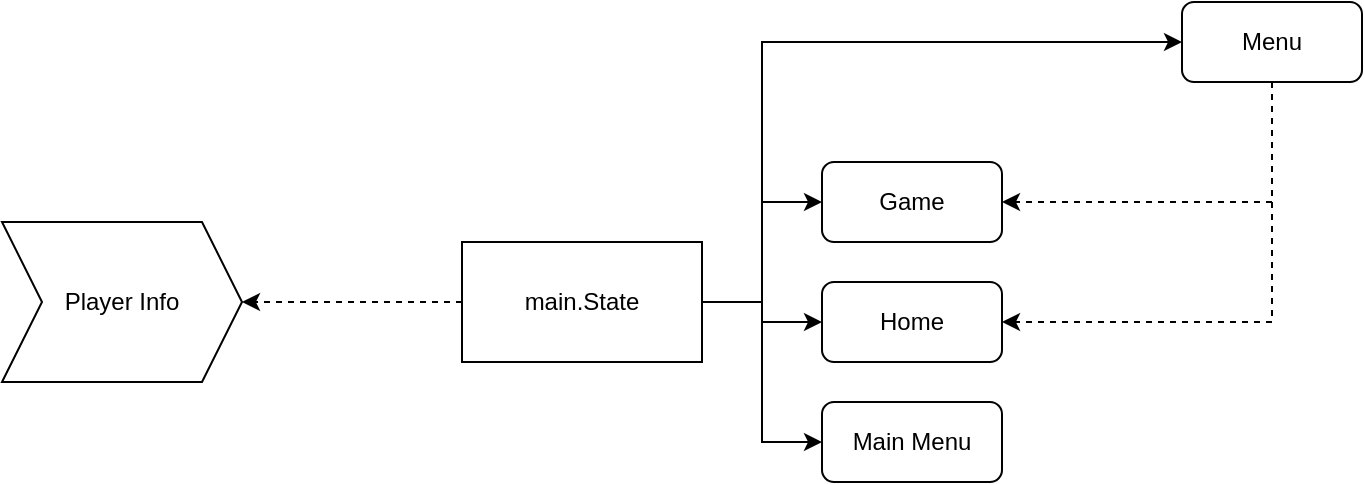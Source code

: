 <mxfile version="14.7.8" type="github" pages="4">
  <diagram id="kEIfM25zizZhZ6Kc5jZf" name="Structure">
    <mxGraphModel dx="1382" dy="764" grid="1" gridSize="10" guides="1" tooltips="1" connect="1" arrows="1" fold="1" page="1" pageScale="1" pageWidth="850" pageHeight="1100" math="0" shadow="0">
      <root>
        <mxCell id="0" />
        <mxCell id="1" parent="0" />
        <mxCell id="NqMpsVKDhAfN20PhDk_8-6" style="edgeStyle=orthogonalEdgeStyle;rounded=0;orthogonalLoop=1;jettySize=auto;html=1;exitX=0;exitY=0.5;exitDx=0;exitDy=0;entryX=1;entryY=0.5;entryDx=0;entryDy=0;dashed=1;" edge="1" parent="1" source="NqMpsVKDhAfN20PhDk_8-2" target="NqMpsVKDhAfN20PhDk_8-4">
          <mxGeometry relative="1" as="geometry">
            <Array as="points">
              <mxPoint x="270" y="230" />
            </Array>
          </mxGeometry>
        </mxCell>
        <mxCell id="NqMpsVKDhAfN20PhDk_8-14" style="edgeStyle=orthogonalEdgeStyle;rounded=0;orthogonalLoop=1;jettySize=auto;html=1;exitX=1;exitY=0.5;exitDx=0;exitDy=0;entryX=0;entryY=0.5;entryDx=0;entryDy=0;" edge="1" parent="1" source="NqMpsVKDhAfN20PhDk_8-2" target="NqMpsVKDhAfN20PhDk_8-10">
          <mxGeometry relative="1" as="geometry" />
        </mxCell>
        <mxCell id="NqMpsVKDhAfN20PhDk_8-15" style="edgeStyle=orthogonalEdgeStyle;rounded=0;orthogonalLoop=1;jettySize=auto;html=1;exitX=1;exitY=0.5;exitDx=0;exitDy=0;entryX=0;entryY=0.5;entryDx=0;entryDy=0;" edge="1" parent="1" source="NqMpsVKDhAfN20PhDk_8-2" target="NqMpsVKDhAfN20PhDk_8-9">
          <mxGeometry relative="1" as="geometry" />
        </mxCell>
        <mxCell id="NqMpsVKDhAfN20PhDk_8-16" style="edgeStyle=orthogonalEdgeStyle;rounded=0;orthogonalLoop=1;jettySize=auto;html=1;exitX=1;exitY=0.5;exitDx=0;exitDy=0;entryX=0;entryY=0.5;entryDx=0;entryDy=0;entryPerimeter=0;" edge="1" parent="1" source="NqMpsVKDhAfN20PhDk_8-2" target="NqMpsVKDhAfN20PhDk_8-8">
          <mxGeometry relative="1" as="geometry" />
        </mxCell>
        <mxCell id="3QHtiIeBiJ7OlSHWTBUB-1" style="edgeStyle=orthogonalEdgeStyle;rounded=0;orthogonalLoop=1;jettySize=auto;html=1;exitX=1;exitY=0.5;exitDx=0;exitDy=0;entryX=0;entryY=0.5;entryDx=0;entryDy=0;" edge="1" parent="1" source="NqMpsVKDhAfN20PhDk_8-2" target="NqMpsVKDhAfN20PhDk_8-11">
          <mxGeometry relative="1" as="geometry">
            <Array as="points">
              <mxPoint x="430" y="230" />
              <mxPoint x="430" y="100" />
            </Array>
          </mxGeometry>
        </mxCell>
        <mxCell id="NqMpsVKDhAfN20PhDk_8-2" value="main.State" style="rounded=0;whiteSpace=wrap;html=1;" vertex="1" parent="1">
          <mxGeometry x="280" y="200" width="120" height="60" as="geometry" />
        </mxCell>
        <mxCell id="NqMpsVKDhAfN20PhDk_8-4" value="Player Info" style="shape=step;perimeter=stepPerimeter;whiteSpace=wrap;html=1;fixedSize=1;" vertex="1" parent="1">
          <mxGeometry x="50" y="190" width="120" height="80" as="geometry" />
        </mxCell>
        <mxCell id="NqMpsVKDhAfN20PhDk_8-8" value="Main Menu" style="rounded=1;whiteSpace=wrap;html=1;" vertex="1" parent="1">
          <mxGeometry x="460" y="280" width="90" height="40" as="geometry" />
        </mxCell>
        <mxCell id="NqMpsVKDhAfN20PhDk_8-9" value="Home" style="rounded=1;whiteSpace=wrap;html=1;" vertex="1" parent="1">
          <mxGeometry x="460" y="220" width="90" height="40" as="geometry" />
        </mxCell>
        <mxCell id="NqMpsVKDhAfN20PhDk_8-10" value="Game" style="rounded=1;whiteSpace=wrap;html=1;" vertex="1" parent="1">
          <mxGeometry x="460" y="160" width="90" height="40" as="geometry" />
        </mxCell>
        <mxCell id="3QHtiIeBiJ7OlSHWTBUB-2" style="edgeStyle=orthogonalEdgeStyle;rounded=0;orthogonalLoop=1;jettySize=auto;html=1;exitX=0.5;exitY=1;exitDx=0;exitDy=0;entryX=1;entryY=0.5;entryDx=0;entryDy=0;dashed=1;" edge="1" parent="1" source="NqMpsVKDhAfN20PhDk_8-11" target="NqMpsVKDhAfN20PhDk_8-10">
          <mxGeometry relative="1" as="geometry" />
        </mxCell>
        <mxCell id="3QHtiIeBiJ7OlSHWTBUB-3" style="edgeStyle=orthogonalEdgeStyle;rounded=0;orthogonalLoop=1;jettySize=auto;html=1;exitX=0.5;exitY=1;exitDx=0;exitDy=0;entryX=1;entryY=0.5;entryDx=0;entryDy=0;dashed=1;" edge="1" parent="1" source="NqMpsVKDhAfN20PhDk_8-11" target="NqMpsVKDhAfN20PhDk_8-9">
          <mxGeometry relative="1" as="geometry" />
        </mxCell>
        <mxCell id="NqMpsVKDhAfN20PhDk_8-11" value="Menu" style="rounded=1;whiteSpace=wrap;html=1;" vertex="1" parent="1">
          <mxGeometry x="640" y="80" width="90" height="40" as="geometry" />
        </mxCell>
      </root>
    </mxGraphModel>
  </diagram>
  <diagram id="nBG3Ood8k03j668jLn8-" name="Items">
    <mxGraphModel dx="2232" dy="764" grid="1" gridSize="10" guides="1" tooltips="1" connect="1" arrows="1" fold="1" page="1" pageScale="1" pageWidth="850" pageHeight="1100" math="0" shadow="0">
      <root>
        <mxCell id="Mm54XUP0O8C1013zPJVE-0" />
        <mxCell id="Mm54XUP0O8C1013zPJVE-1" parent="Mm54XUP0O8C1013zPJVE-0" />
        <mxCell id="H8FJRkdg-tG_NGc22QOD-3" style="edgeStyle=orthogonalEdgeStyle;rounded=0;orthogonalLoop=1;jettySize=auto;html=1;exitX=0.5;exitY=1;exitDx=0;exitDy=0;entryX=0.5;entryY=0;entryDx=0;entryDy=0;" edge="1" parent="Mm54XUP0O8C1013zPJVE-1" source="H8FJRkdg-tG_NGc22QOD-0" target="H8FJRkdg-tG_NGc22QOD-2">
          <mxGeometry relative="1" as="geometry" />
        </mxCell>
        <mxCell id="H8FJRkdg-tG_NGc22QOD-5" style="edgeStyle=orthogonalEdgeStyle;rounded=0;orthogonalLoop=1;jettySize=auto;html=1;exitX=0.5;exitY=1;exitDx=0;exitDy=0;entryX=0.5;entryY=0;entryDx=0;entryDy=0;" edge="1" parent="Mm54XUP0O8C1013zPJVE-1" source="H8FJRkdg-tG_NGc22QOD-0" target="H8FJRkdg-tG_NGc22QOD-4">
          <mxGeometry relative="1" as="geometry" />
        </mxCell>
        <mxCell id="H8FJRkdg-tG_NGc22QOD-12" style="edgeStyle=orthogonalEdgeStyle;rounded=0;orthogonalLoop=1;jettySize=auto;html=1;exitX=0.5;exitY=1;exitDx=0;exitDy=0;entryX=0.5;entryY=0;entryDx=0;entryDy=0;" edge="1" parent="Mm54XUP0O8C1013zPJVE-1" source="H8FJRkdg-tG_NGc22QOD-0" target="H8FJRkdg-tG_NGc22QOD-11">
          <mxGeometry relative="1" as="geometry" />
        </mxCell>
        <mxCell id="XrCZZYwD7dwhZkWj_voX-15" style="edgeStyle=orthogonalEdgeStyle;rounded=0;orthogonalLoop=1;jettySize=auto;html=1;exitX=0.5;exitY=1;exitDx=0;exitDy=0;entryX=0.5;entryY=0;entryDx=0;entryDy=0;" edge="1" parent="Mm54XUP0O8C1013zPJVE-1" source="H8FJRkdg-tG_NGc22QOD-0" target="XrCZZYwD7dwhZkWj_voX-14">
          <mxGeometry relative="1" as="geometry" />
        </mxCell>
        <mxCell id="H8FJRkdg-tG_NGc22QOD-0" value="Buildings" style="rounded=0;whiteSpace=wrap;html=1;" vertex="1" parent="Mm54XUP0O8C1013zPJVE-1">
          <mxGeometry x="-50" y="270" width="120" height="60" as="geometry" />
        </mxCell>
        <mxCell id="H8FJRkdg-tG_NGc22QOD-10" style="edgeStyle=orthogonalEdgeStyle;rounded=0;orthogonalLoop=1;jettySize=auto;html=1;exitX=0.5;exitY=1;exitDx=0;exitDy=0;entryX=0.5;entryY=0;entryDx=0;entryDy=0;" edge="1" parent="Mm54XUP0O8C1013zPJVE-1" source="H8FJRkdg-tG_NGc22QOD-1" target="H8FJRkdg-tG_NGc22QOD-8">
          <mxGeometry relative="1" as="geometry" />
        </mxCell>
        <mxCell id="H8FJRkdg-tG_NGc22QOD-1" value="Units" style="rounded=0;whiteSpace=wrap;html=1;" vertex="1" parent="Mm54XUP0O8C1013zPJVE-1">
          <mxGeometry x="517.5" y="260" width="120" height="60" as="geometry" />
        </mxCell>
        <mxCell id="XrCZZYwD7dwhZkWj_voX-17" style="edgeStyle=orthogonalEdgeStyle;rounded=0;orthogonalLoop=1;jettySize=auto;html=1;exitX=0.5;exitY=1;exitDx=0;exitDy=0;entryX=0.5;entryY=0;entryDx=0;entryDy=0;" edge="1" parent="Mm54XUP0O8C1013zPJVE-1" source="H8FJRkdg-tG_NGc22QOD-2" target="XrCZZYwD7dwhZkWj_voX-12">
          <mxGeometry relative="1" as="geometry" />
        </mxCell>
        <mxCell id="XrCZZYwD7dwhZkWj_voX-18" style="edgeStyle=orthogonalEdgeStyle;rounded=0;orthogonalLoop=1;jettySize=auto;html=1;exitX=0.5;exitY=1;exitDx=0;exitDy=0;entryX=0.5;entryY=0;entryDx=0;entryDy=0;" edge="1" parent="Mm54XUP0O8C1013zPJVE-1" source="H8FJRkdg-tG_NGc22QOD-2" target="XrCZZYwD7dwhZkWj_voX-16">
          <mxGeometry relative="1" as="geometry" />
        </mxCell>
        <mxCell id="H8FJRkdg-tG_NGc22QOD-2" value="Spawners" style="rounded=0;whiteSpace=wrap;html=1;" vertex="1" parent="Mm54XUP0O8C1013zPJVE-1">
          <mxGeometry x="-240" y="400" width="120" height="60" as="geometry" />
        </mxCell>
        <mxCell id="XrCZZYwD7dwhZkWj_voX-11" style="edgeStyle=orthogonalEdgeStyle;rounded=0;orthogonalLoop=1;jettySize=auto;html=1;exitX=0.5;exitY=1;exitDx=0;exitDy=0;entryX=0.5;entryY=0;entryDx=0;entryDy=0;" edge="1" parent="Mm54XUP0O8C1013zPJVE-1" source="H8FJRkdg-tG_NGc22QOD-4" target="XrCZZYwD7dwhZkWj_voX-10">
          <mxGeometry relative="1" as="geometry" />
        </mxCell>
        <mxCell id="H8FJRkdg-tG_NGc22QOD-4" value="Economy Generator" style="rounded=0;whiteSpace=wrap;html=1;" vertex="1" parent="Mm54XUP0O8C1013zPJVE-1">
          <mxGeometry x="-50" y="400" width="120" height="60" as="geometry" />
        </mxCell>
        <mxCell id="XrCZZYwD7dwhZkWj_voX-6" style="edgeStyle=orthogonalEdgeStyle;rounded=0;orthogonalLoop=1;jettySize=auto;html=1;exitX=0.5;exitY=1;exitDx=0;exitDy=0;entryX=0.5;entryY=0;entryDx=0;entryDy=0;" edge="1" parent="Mm54XUP0O8C1013zPJVE-1" source="H8FJRkdg-tG_NGc22QOD-6">
          <mxGeometry relative="1" as="geometry">
            <mxPoint x="750" y="510" as="targetPoint" />
          </mxGeometry>
        </mxCell>
        <mxCell id="XrCZZYwD7dwhZkWj_voX-4" style="edgeStyle=orthogonalEdgeStyle;rounded=0;orthogonalLoop=1;jettySize=auto;html=1;exitX=0.5;exitY=1;exitDx=0;exitDy=0;entryX=0.5;entryY=0;entryDx=0;entryDy=0;" edge="1" parent="Mm54XUP0O8C1013zPJVE-1" source="H8FJRkdg-tG_NGc22QOD-8" target="XrCZZYwD7dwhZkWj_voX-0">
          <mxGeometry relative="1" as="geometry" />
        </mxCell>
        <mxCell id="XrCZZYwD7dwhZkWj_voX-5" style="edgeStyle=orthogonalEdgeStyle;rounded=0;orthogonalLoop=1;jettySize=auto;html=1;exitX=0.5;exitY=1;exitDx=0;exitDy=0;entryX=0.5;entryY=0;entryDx=0;entryDy=0;" edge="1" parent="Mm54XUP0O8C1013zPJVE-1" source="H8FJRkdg-tG_NGc22QOD-8" target="XrCZZYwD7dwhZkWj_voX-1">
          <mxGeometry relative="1" as="geometry" />
        </mxCell>
        <mxCell id="H8FJRkdg-tG_NGc22QOD-8" value="Combat" style="rounded=0;whiteSpace=wrap;html=1;" vertex="1" parent="Mm54XUP0O8C1013zPJVE-1">
          <mxGeometry x="517.5" y="390" width="120" height="60" as="geometry" />
        </mxCell>
        <mxCell id="XrCZZYwD7dwhZkWj_voX-9" style="edgeStyle=orthogonalEdgeStyle;rounded=0;orthogonalLoop=1;jettySize=auto;html=1;exitX=0.5;exitY=1;exitDx=0;exitDy=0;entryX=0.5;entryY=0;entryDx=0;entryDy=0;" edge="1" parent="Mm54XUP0O8C1013zPJVE-1" source="H8FJRkdg-tG_NGc22QOD-11" target="XrCZZYwD7dwhZkWj_voX-8">
          <mxGeometry relative="1" as="geometry" />
        </mxCell>
        <mxCell id="H8FJRkdg-tG_NGc22QOD-11" value="Defense/Attack" style="rounded=0;whiteSpace=wrap;html=1;" vertex="1" parent="Mm54XUP0O8C1013zPJVE-1">
          <mxGeometry x="160" y="400" width="120" height="60" as="geometry" />
        </mxCell>
        <mxCell id="H8FJRkdg-tG_NGc22QOD-19" style="edgeStyle=orthogonalEdgeStyle;rounded=0;orthogonalLoop=1;jettySize=auto;html=1;exitX=0.5;exitY=1;exitDx=0;exitDy=0;entryX=0.5;entryY=0;entryDx=0;entryDy=0;" edge="1" parent="Mm54XUP0O8C1013zPJVE-1" source="H8FJRkdg-tG_NGc22QOD-13" target="H8FJRkdg-tG_NGc22QOD-18">
          <mxGeometry relative="1" as="geometry" />
        </mxCell>
        <mxCell id="H8FJRkdg-tG_NGc22QOD-13" value="Currency" style="rounded=0;whiteSpace=wrap;html=1;" vertex="1" parent="Mm54XUP0O8C1013zPJVE-1">
          <mxGeometry x="-70" y="620" width="120" height="60" as="geometry" />
        </mxCell>
        <mxCell id="H8FJRkdg-tG_NGc22QOD-18" value="Gold" style="rounded=1;whiteSpace=wrap;html=1;" vertex="1" parent="Mm54XUP0O8C1013zPJVE-1">
          <mxGeometry x="-70" y="750" width="120" height="60" as="geometry" />
        </mxCell>
        <mxCell id="XrCZZYwD7dwhZkWj_voX-0" value="Melee" style="rounded=1;whiteSpace=wrap;html=1;" vertex="1" parent="Mm54XUP0O8C1013zPJVE-1">
          <mxGeometry x="447.5" y="520" width="120" height="60" as="geometry" />
        </mxCell>
        <mxCell id="XrCZZYwD7dwhZkWj_voX-1" value="Ranged" style="rounded=1;whiteSpace=wrap;html=1;" vertex="1" parent="Mm54XUP0O8C1013zPJVE-1">
          <mxGeometry x="587.5" y="520" width="120" height="60" as="geometry" />
        </mxCell>
        <mxCell id="XrCZZYwD7dwhZkWj_voX-8" value="Stone Hurler" style="rounded=1;whiteSpace=wrap;html=1;" vertex="1" parent="Mm54XUP0O8C1013zPJVE-1">
          <mxGeometry x="160" y="500" width="120" height="60" as="geometry" />
        </mxCell>
        <mxCell id="XrCZZYwD7dwhZkWj_voX-10" value="Gold Mine" style="rounded=1;whiteSpace=wrap;html=1;" vertex="1" parent="Mm54XUP0O8C1013zPJVE-1">
          <mxGeometry x="-50" y="490" width="120" height="60" as="geometry" />
        </mxCell>
        <mxCell id="XrCZZYwD7dwhZkWj_voX-12" value="Melee Spawner" style="rounded=1;whiteSpace=wrap;html=1;" vertex="1" parent="Mm54XUP0O8C1013zPJVE-1">
          <mxGeometry x="-190" y="510" width="120" height="60" as="geometry" />
        </mxCell>
        <mxCell id="XrCZZYwD7dwhZkWj_voX-14" value="Command Center" style="rounded=1;whiteSpace=wrap;html=1;" vertex="1" parent="Mm54XUP0O8C1013zPJVE-1">
          <mxGeometry x="-500" y="400" width="120" height="60" as="geometry" />
        </mxCell>
        <mxCell id="XrCZZYwD7dwhZkWj_voX-16" value="Ranged Spawner" style="rounded=1;whiteSpace=wrap;html=1;" vertex="1" parent="Mm54XUP0O8C1013zPJVE-1">
          <mxGeometry x="-320" y="510" width="120" height="60" as="geometry" />
        </mxCell>
      </root>
    </mxGraphModel>
  </diagram>
  <diagram id="I1zqG8G090VhmEKgnmgG" name="Game Structure">
    <mxGraphModel dx="2232" dy="764" grid="1" gridSize="10" guides="1" tooltips="1" connect="1" arrows="1" fold="1" page="1" pageScale="1" pageWidth="850" pageHeight="1100" math="0" shadow="0">
      <root>
        <mxCell id="7RY1YWYiHsgG8xTm4yaZ-0" />
        <mxCell id="7RY1YWYiHsgG8xTm4yaZ-1" parent="7RY1YWYiHsgG8xTm4yaZ-0" />
        <mxCell id="7RY1YWYiHsgG8xTm4yaZ-14" style="edgeStyle=orthogonalEdgeStyle;rounded=0;orthogonalLoop=1;jettySize=auto;html=1;exitX=1;exitY=0.5;exitDx=0;exitDy=0;entryX=0;entryY=0.5;entryDx=0;entryDy=0;" edge="1" parent="7RY1YWYiHsgG8xTm4yaZ-1" source="7RY1YWYiHsgG8xTm4yaZ-13" target="7RY1YWYiHsgG8xTm4yaZ-16">
          <mxGeometry relative="1" as="geometry">
            <mxPoint x="90" y="350" as="targetPoint" />
          </mxGeometry>
        </mxCell>
        <mxCell id="7RY1YWYiHsgG8xTm4yaZ-15" style="edgeStyle=orthogonalEdgeStyle;rounded=0;orthogonalLoop=1;jettySize=auto;html=1;exitX=1;exitY=0.5;exitDx=0;exitDy=0;entryX=0;entryY=0.5;entryDx=0;entryDy=0;" edge="1" parent="7RY1YWYiHsgG8xTm4yaZ-1" source="7RY1YWYiHsgG8xTm4yaZ-13" target="7RY1YWYiHsgG8xTm4yaZ-17">
          <mxGeometry relative="1" as="geometry">
            <mxPoint x="90" y="460" as="targetPoint" />
          </mxGeometry>
        </mxCell>
        <mxCell id="7RY1YWYiHsgG8xTm4yaZ-13" value="Game States" style="rounded=0;whiteSpace=wrap;html=1;" vertex="1" parent="7RY1YWYiHsgG8xTm4yaZ-1">
          <mxGeometry x="-100" y="380" width="100" height="60" as="geometry" />
        </mxCell>
        <mxCell id="7RY1YWYiHsgG8xTm4yaZ-20" style="edgeStyle=orthogonalEdgeStyle;rounded=0;orthogonalLoop=1;jettySize=auto;html=1;exitX=0.5;exitY=1;exitDx=0;exitDy=0;entryX=0.5;entryY=0;entryDx=0;entryDy=0;dashed=1;" edge="1" parent="7RY1YWYiHsgG8xTm4yaZ-1" source="7RY1YWYiHsgG8xTm4yaZ-16" target="7RY1YWYiHsgG8xTm4yaZ-18">
          <mxGeometry relative="1" as="geometry" />
        </mxCell>
        <mxCell id="7RY1YWYiHsgG8xTm4yaZ-26" style="edgeStyle=orthogonalEdgeStyle;rounded=0;orthogonalLoop=1;jettySize=auto;html=1;exitX=1;exitY=0.5;exitDx=0;exitDy=0;entryX=0;entryY=0.5;entryDx=0;entryDy=0;" edge="1" parent="7RY1YWYiHsgG8xTm4yaZ-1" source="7RY1YWYiHsgG8xTm4yaZ-16" target="7RY1YWYiHsgG8xTm4yaZ-23">
          <mxGeometry relative="1" as="geometry" />
        </mxCell>
        <mxCell id="7RY1YWYiHsgG8xTm4yaZ-27" style="edgeStyle=orthogonalEdgeStyle;rounded=0;orthogonalLoop=1;jettySize=auto;html=1;exitX=1;exitY=0.5;exitDx=0;exitDy=0;entryX=0;entryY=0.5;entryDx=0;entryDy=0;" edge="1" parent="7RY1YWYiHsgG8xTm4yaZ-1" source="7RY1YWYiHsgG8xTm4yaZ-16" target="7RY1YWYiHsgG8xTm4yaZ-22">
          <mxGeometry relative="1" as="geometry" />
        </mxCell>
        <mxCell id="7RY1YWYiHsgG8xTm4yaZ-16" value="Ingame" style="rounded=1;whiteSpace=wrap;html=1;" vertex="1" parent="7RY1YWYiHsgG8xTm4yaZ-1">
          <mxGeometry x="130" y="240" width="120" height="60" as="geometry" />
        </mxCell>
        <mxCell id="7RY1YWYiHsgG8xTm4yaZ-21" style="edgeStyle=orthogonalEdgeStyle;rounded=0;orthogonalLoop=1;jettySize=auto;html=1;exitX=0.5;exitY=0;exitDx=0;exitDy=0;entryX=0.5;entryY=1;entryDx=0;entryDy=0;dashed=1;" edge="1" parent="7RY1YWYiHsgG8xTm4yaZ-1" source="7RY1YWYiHsgG8xTm4yaZ-17" target="7RY1YWYiHsgG8xTm4yaZ-18">
          <mxGeometry relative="1" as="geometry" />
        </mxCell>
        <mxCell id="7RY1YWYiHsgG8xTm4yaZ-30" style="edgeStyle=orthogonalEdgeStyle;rounded=0;orthogonalLoop=1;jettySize=auto;html=1;exitX=1;exitY=0.5;exitDx=0;exitDy=0;entryX=0;entryY=0.5;entryDx=0;entryDy=0;" edge="1" parent="7RY1YWYiHsgG8xTm4yaZ-1" source="7RY1YWYiHsgG8xTm4yaZ-17" target="7RY1YWYiHsgG8xTm4yaZ-28">
          <mxGeometry relative="1" as="geometry" />
        </mxCell>
        <mxCell id="7RY1YWYiHsgG8xTm4yaZ-31" style="edgeStyle=orthogonalEdgeStyle;rounded=0;orthogonalLoop=1;jettySize=auto;html=1;exitX=1;exitY=0.5;exitDx=0;exitDy=0;entryX=0;entryY=0.5;entryDx=0;entryDy=0;" edge="1" parent="7RY1YWYiHsgG8xTm4yaZ-1" source="7RY1YWYiHsgG8xTm4yaZ-17" target="7RY1YWYiHsgG8xTm4yaZ-29">
          <mxGeometry relative="1" as="geometry" />
        </mxCell>
        <mxCell id="7RY1YWYiHsgG8xTm4yaZ-17" value="Game Home" style="rounded=1;whiteSpace=wrap;html=1;" vertex="1" parent="7RY1YWYiHsgG8xTm4yaZ-1">
          <mxGeometry x="130" y="510" width="120" height="60" as="geometry" />
        </mxCell>
        <mxCell id="7RY1YWYiHsgG8xTm4yaZ-18" value="Player Info" style="shape=step;perimeter=stepPerimeter;whiteSpace=wrap;html=1;fixedSize=1;" vertex="1" parent="7RY1YWYiHsgG8xTm4yaZ-1">
          <mxGeometry x="140" y="420" width="100" height="30" as="geometry" />
        </mxCell>
        <mxCell id="77SyVFQpc3j84GxGPSy--13" style="edgeStyle=orthogonalEdgeStyle;rounded=0;orthogonalLoop=1;jettySize=auto;html=1;exitX=1;exitY=0.5;exitDx=0;exitDy=0;entryX=0;entryY=0.5;entryDx=0;entryDy=0;dashed=1;" edge="1" parent="7RY1YWYiHsgG8xTm4yaZ-1" source="7RY1YWYiHsgG8xTm4yaZ-22" target="77SyVFQpc3j84GxGPSy--2">
          <mxGeometry relative="1" as="geometry" />
        </mxCell>
        <mxCell id="7RY1YWYiHsgG8xTm4yaZ-22" value="Default main.State" style="rounded=1;whiteSpace=wrap;html=1;" vertex="1" parent="7RY1YWYiHsgG8xTm4yaZ-1">
          <mxGeometry x="310" y="285" width="120" height="60" as="geometry" />
        </mxCell>
        <mxCell id="7RY1YWYiHsgG8xTm4yaZ-23" value="Ingame Menu" style="rounded=1;whiteSpace=wrap;html=1;" vertex="1" parent="7RY1YWYiHsgG8xTm4yaZ-1">
          <mxGeometry x="310" y="195" width="120" height="60" as="geometry" />
        </mxCell>
        <mxCell id="7RY1YWYiHsgG8xTm4yaZ-24" value="Unit/Building Selected Sidebar" style="rounded=1;whiteSpace=wrap;html=1;" vertex="1" parent="7RY1YWYiHsgG8xTm4yaZ-1">
          <mxGeometry x="730" y="75" width="120" height="60" as="geometry" />
        </mxCell>
        <mxCell id="7RY1YWYiHsgG8xTm4yaZ-28" value="Menu" style="rounded=1;whiteSpace=wrap;html=1;" vertex="1" parent="7RY1YWYiHsgG8xTm4yaZ-1">
          <mxGeometry x="320" y="470" width="120" height="60" as="geometry" />
        </mxCell>
        <mxCell id="7RY1YWYiHsgG8xTm4yaZ-29" value="Default" style="rounded=1;whiteSpace=wrap;html=1;" vertex="1" parent="7RY1YWYiHsgG8xTm4yaZ-1">
          <mxGeometry x="320" y="560" width="120" height="60" as="geometry" />
        </mxCell>
        <mxCell id="77SyVFQpc3j84GxGPSy--0" value="Building Selector" style="rounded=1;whiteSpace=wrap;html=1;" vertex="1" parent="7RY1YWYiHsgG8xTm4yaZ-1">
          <mxGeometry x="520" y="285" width="120" height="60" as="geometry" />
        </mxCell>
        <mxCell id="77SyVFQpc3j84GxGPSy--5" style="edgeStyle=orthogonalEdgeStyle;rounded=0;orthogonalLoop=1;jettySize=auto;html=1;exitX=1;exitY=0.5;exitDx=0;exitDy=0;entryX=0;entryY=0.5;entryDx=0;entryDy=0;" edge="1" parent="7RY1YWYiHsgG8xTm4yaZ-1" source="77SyVFQpc3j84GxGPSy--2" target="7RY1YWYiHsgG8xTm4yaZ-24">
          <mxGeometry relative="1" as="geometry" />
        </mxCell>
        <mxCell id="77SyVFQpc3j84GxGPSy--6" style="edgeStyle=orthogonalEdgeStyle;rounded=0;orthogonalLoop=1;jettySize=auto;html=1;exitX=1;exitY=0.5;exitDx=0;exitDy=0;entryX=0;entryY=0.5;entryDx=0;entryDy=0;" edge="1" parent="7RY1YWYiHsgG8xTm4yaZ-1" source="77SyVFQpc3j84GxGPSy--2" target="77SyVFQpc3j84GxGPSy--3">
          <mxGeometry relative="1" as="geometry" />
        </mxCell>
        <mxCell id="77SyVFQpc3j84GxGPSy--7" style="edgeStyle=orthogonalEdgeStyle;rounded=0;orthogonalLoop=1;jettySize=auto;html=1;exitX=1;exitY=0.5;exitDx=0;exitDy=0;entryX=0;entryY=0.5;entryDx=0;entryDy=0;" edge="1" parent="7RY1YWYiHsgG8xTm4yaZ-1" source="77SyVFQpc3j84GxGPSy--2" target="77SyVFQpc3j84GxGPSy--4">
          <mxGeometry relative="1" as="geometry" />
        </mxCell>
        <mxCell id="77SyVFQpc3j84GxGPSy--2" value="Sidebars" style="rounded=0;whiteSpace=wrap;html=1;" vertex="1" parent="7RY1YWYiHsgG8xTm4yaZ-1">
          <mxGeometry x="520" y="155" width="120" height="60" as="geometry" />
        </mxCell>
        <mxCell id="77SyVFQpc3j84GxGPSy--3" value="&quot;Planning to build&quot; sidebar" style="rounded=1;whiteSpace=wrap;html=1;" vertex="1" parent="7RY1YWYiHsgG8xTm4yaZ-1">
          <mxGeometry x="730" y="155" width="120" height="60" as="geometry" />
        </mxCell>
        <mxCell id="77SyVFQpc3j84GxGPSy--4" value="Default Sidebar" style="rounded=1;whiteSpace=wrap;html=1;" vertex="1" parent="7RY1YWYiHsgG8xTm4yaZ-1">
          <mxGeometry x="730" y="245" width="120" height="60" as="geometry" />
        </mxCell>
        <mxCell id="77SyVFQpc3j84GxGPSy--11" style="edgeStyle=orthogonalEdgeStyle;rounded=0;orthogonalLoop=1;jettySize=auto;html=1;exitX=1;exitY=0.5;exitDx=0;exitDy=0;entryX=0;entryY=0.5;entryDx=0;entryDy=0;dashed=1;" edge="1" parent="7RY1YWYiHsgG8xTm4yaZ-1" source="7RY1YWYiHsgG8xTm4yaZ-22" target="77SyVFQpc3j84GxGPSy--0">
          <mxGeometry relative="1" as="geometry">
            <mxPoint x="430" y="-35" as="sourcePoint" />
          </mxGeometry>
        </mxCell>
      </root>
    </mxGraphModel>
  </diagram>
  <diagram id="v52QNpTMrGy3IOZQPcmE" name="Ingame Class Chart">
    <mxGraphModel dx="2232" dy="764" grid="1" gridSize="10" guides="1" tooltips="1" connect="1" arrows="1" fold="1" page="1" pageScale="1" pageWidth="850" pageHeight="1100" math="0" shadow="0">
      <root>
        <mxCell id="QNwXLOv1yFQDiFPQH-Ux-0" />
        <mxCell id="QNwXLOv1yFQDiFPQH-Ux-1" parent="QNwXLOv1yFQDiFPQH-Ux-0" />
        <mxCell id="QNwXLOv1yFQDiFPQH-Ux-4" value="Sidebar" style="rounded=0;whiteSpace=wrap;html=1;" vertex="1" parent="QNwXLOv1yFQDiFPQH-Ux-1">
          <mxGeometry x="365" y="80" width="120" height="60" as="geometry" />
        </mxCell>
        <mxCell id="QNwXLOv1yFQDiFPQH-Ux-11" style="edgeStyle=orthogonalEdgeStyle;rounded=0;orthogonalLoop=1;jettySize=auto;html=1;exitX=1;exitY=0.5;exitDx=0;exitDy=0;entryX=0;entryY=0.5;entryDx=0;entryDy=0;dashed=1;" edge="1" parent="QNwXLOv1yFQDiFPQH-Ux-1" source="QNwXLOv1yFQDiFPQH-Ux-5" target="QNwXLOv1yFQDiFPQH-Ux-4">
          <mxGeometry relative="1" as="geometry">
            <Array as="points">
              <mxPoint x="310" y="360" />
              <mxPoint x="310" y="110" />
            </Array>
          </mxGeometry>
        </mxCell>
        <mxCell id="UfxOG79d2j2QMJ9dJgY7-13" style="edgeStyle=orthogonalEdgeStyle;rounded=0;orthogonalLoop=1;jettySize=auto;html=1;exitX=1;exitY=0.5;exitDx=0;exitDy=0;entryX=0;entryY=0.5;entryDx=0;entryDy=0;endArrow=classic;endFill=1;dashed=1;" edge="1" parent="QNwXLOv1yFQDiFPQH-Ux-1" source="QNwXLOv1yFQDiFPQH-Ux-5" target="UfxOG79d2j2QMJ9dJgY7-12">
          <mxGeometry relative="1" as="geometry">
            <Array as="points">
              <mxPoint x="310" y="360" />
              <mxPoint x="310" y="380" />
            </Array>
          </mxGeometry>
        </mxCell>
        <mxCell id="QNwXLOv1yFQDiFPQH-Ux-5" value="Default main.State" style="rounded=1;whiteSpace=wrap;html=1;" vertex="1" parent="QNwXLOv1yFQDiFPQH-Ux-1">
          <mxGeometry x="140" y="330" width="120" height="60" as="geometry" />
        </mxCell>
        <mxCell id="QNwXLOv1yFQDiFPQH-Ux-7" style="edgeStyle=orthogonalEdgeStyle;rounded=0;orthogonalLoop=1;jettySize=auto;html=1;exitX=1;exitY=0.5;exitDx=0;exitDy=0;entryX=0;entryY=0.5;entryDx=0;entryDy=0;" edge="1" parent="QNwXLOv1yFQDiFPQH-Ux-1" source="QNwXLOv1yFQDiFPQH-Ux-6" target="QNwXLOv1yFQDiFPQH-Ux-5">
          <mxGeometry relative="1" as="geometry" />
        </mxCell>
        <mxCell id="QNwXLOv1yFQDiFPQH-Ux-9" style="edgeStyle=orthogonalEdgeStyle;rounded=0;orthogonalLoop=1;jettySize=auto;html=1;exitX=1;exitY=0.5;exitDx=0;exitDy=0;entryX=0;entryY=0.5;entryDx=0;entryDy=0;" edge="1" parent="QNwXLOv1yFQDiFPQH-Ux-1" source="QNwXLOv1yFQDiFPQH-Ux-6" target="QNwXLOv1yFQDiFPQH-Ux-8">
          <mxGeometry relative="1" as="geometry" />
        </mxCell>
        <mxCell id="QNwXLOv1yFQDiFPQH-Ux-6" value="main.State" style="rounded=0;whiteSpace=wrap;html=1;" vertex="1" parent="QNwXLOv1yFQDiFPQH-Ux-1">
          <mxGeometry x="-70" y="410" width="120" height="60" as="geometry" />
        </mxCell>
        <mxCell id="QNwXLOv1yFQDiFPQH-Ux-10" style="edgeStyle=orthogonalEdgeStyle;rounded=0;orthogonalLoop=1;jettySize=auto;html=1;exitX=0.5;exitY=0;exitDx=0;exitDy=0;entryX=0.5;entryY=1;entryDx=0;entryDy=0;dashed=1;" edge="1" parent="QNwXLOv1yFQDiFPQH-Ux-1" source="QNwXLOv1yFQDiFPQH-Ux-8" target="QNwXLOv1yFQDiFPQH-Ux-5">
          <mxGeometry relative="1" as="geometry" />
        </mxCell>
        <mxCell id="QNwXLOv1yFQDiFPQH-Ux-8" value="Menu main.State" style="rounded=1;whiteSpace=wrap;html=1;" vertex="1" parent="QNwXLOv1yFQDiFPQH-Ux-1">
          <mxGeometry x="140" y="470" width="120" height="60" as="geometry" />
        </mxCell>
        <mxCell id="QNwXLOv1yFQDiFPQH-Ux-19" style="edgeStyle=orthogonalEdgeStyle;rounded=0;orthogonalLoop=1;jettySize=auto;html=1;exitX=1;exitY=0.5;exitDx=0;exitDy=0;entryX=0;entryY=0.5;entryDx=0;entryDy=0;" edge="1" parent="QNwXLOv1yFQDiFPQH-Ux-1" source="QNwXLOv1yFQDiFPQH-Ux-13" target="QNwXLOv1yFQDiFPQH-Ux-17">
          <mxGeometry relative="1" as="geometry" />
        </mxCell>
        <mxCell id="QNwXLOv1yFQDiFPQH-Ux-20" style="edgeStyle=orthogonalEdgeStyle;rounded=0;orthogonalLoop=1;jettySize=auto;html=1;exitX=1;exitY=0.5;exitDx=0;exitDy=0;entryX=0;entryY=0.5;entryDx=0;entryDy=0;" edge="1" parent="QNwXLOv1yFQDiFPQH-Ux-1" source="QNwXLOv1yFQDiFPQH-Ux-13" target="QNwXLOv1yFQDiFPQH-Ux-18">
          <mxGeometry relative="1" as="geometry" />
        </mxCell>
        <mxCell id="ga0fGS4q2_mEW295EABA-7" style="edgeStyle=orthogonalEdgeStyle;rounded=0;orthogonalLoop=1;jettySize=auto;html=1;exitX=0.5;exitY=0;exitDx=0;exitDy=0;entryX=0.5;entryY=1;entryDx=0;entryDy=0;endArrow=diamond;endFill=1;dashed=1;" edge="1" parent="QNwXLOv1yFQDiFPQH-Ux-1" source="QNwXLOv1yFQDiFPQH-Ux-13" target="QNwXLOv1yFQDiFPQH-Ux-4">
          <mxGeometry relative="1" as="geometry" />
        </mxCell>
        <mxCell id="QNwXLOv1yFQDiFPQH-Ux-13" value="Game Objects" style="rounded=0;whiteSpace=wrap;html=1;" vertex="1" parent="QNwXLOv1yFQDiFPQH-Ux-1">
          <mxGeometry x="570" y="225" width="120" height="60" as="geometry" />
        </mxCell>
        <mxCell id="UfxOG79d2j2QMJ9dJgY7-7" style="edgeStyle=orthogonalEdgeStyle;rounded=0;orthogonalLoop=1;jettySize=auto;html=1;exitX=1;exitY=0.5;exitDx=0;exitDy=0;entryX=0;entryY=0.5;entryDx=0;entryDy=0;endArrow=classic;endFill=1;" edge="1" parent="QNwXLOv1yFQDiFPQH-Ux-1" source="QNwXLOv1yFQDiFPQH-Ux-17" target="UfxOG79d2j2QMJ9dJgY7-4">
          <mxGeometry relative="1" as="geometry" />
        </mxCell>
        <mxCell id="UfxOG79d2j2QMJ9dJgY7-10" style="edgeStyle=orthogonalEdgeStyle;rounded=0;orthogonalLoop=1;jettySize=auto;html=1;exitX=1;exitY=0.5;exitDx=0;exitDy=0;entryX=0;entryY=0.5;entryDx=0;entryDy=0;endArrow=classic;endFill=1;" edge="1" parent="QNwXLOv1yFQDiFPQH-Ux-1" source="QNwXLOv1yFQDiFPQH-Ux-17" target="UfxOG79d2j2QMJ9dJgY7-9">
          <mxGeometry relative="1" as="geometry" />
        </mxCell>
        <mxCell id="ga0fGS4q2_mEW295EABA-1" style="edgeStyle=orthogonalEdgeStyle;rounded=0;orthogonalLoop=1;jettySize=auto;html=1;exitX=1;exitY=0.5;exitDx=0;exitDy=0;entryX=0;entryY=0.5;entryDx=0;entryDy=0;endArrow=classic;endFill=1;" edge="1" parent="QNwXLOv1yFQDiFPQH-Ux-1" source="QNwXLOv1yFQDiFPQH-Ux-17" target="ga0fGS4q2_mEW295EABA-0">
          <mxGeometry relative="1" as="geometry" />
        </mxCell>
        <mxCell id="QNwXLOv1yFQDiFPQH-Ux-17" value="Building" style="rounded=0;whiteSpace=wrap;html=1;" vertex="1" parent="QNwXLOv1yFQDiFPQH-Ux-1">
          <mxGeometry x="745" y="165" width="120" height="60" as="geometry" />
        </mxCell>
        <mxCell id="UfxOG79d2j2QMJ9dJgY7-3" style="edgeStyle=orthogonalEdgeStyle;rounded=0;orthogonalLoop=1;jettySize=auto;html=1;exitX=1;exitY=0.5;exitDx=0;exitDy=0;entryX=0;entryY=0.5;entryDx=0;entryDy=0;dashed=1;" edge="1" parent="QNwXLOv1yFQDiFPQH-Ux-1" source="QNwXLOv1yFQDiFPQH-Ux-18" target="UfxOG79d2j2QMJ9dJgY7-0">
          <mxGeometry relative="1" as="geometry" />
        </mxCell>
        <mxCell id="QNwXLOv1yFQDiFPQH-Ux-18" value="Unit" style="rounded=0;whiteSpace=wrap;html=1;" vertex="1" parent="QNwXLOv1yFQDiFPQH-Ux-1">
          <mxGeometry x="745" y="405" width="120" height="60" as="geometry" />
        </mxCell>
        <mxCell id="UfxOG79d2j2QMJ9dJgY7-0" value="Attacker (weapon?)" style="rounded=0;whiteSpace=wrap;html=1;" vertex="1" parent="QNwXLOv1yFQDiFPQH-Ux-1">
          <mxGeometry x="915" y="405" width="120" height="60" as="geometry" />
        </mxCell>
        <mxCell id="UfxOG79d2j2QMJ9dJgY7-8" style="edgeStyle=orthogonalEdgeStyle;rounded=0;orthogonalLoop=1;jettySize=auto;html=1;exitX=1;exitY=0.5;exitDx=0;exitDy=0;entryX=0;entryY=0.5;entryDx=0;entryDy=0;endArrow=classic;endFill=1;dashed=1;" edge="1" parent="QNwXLOv1yFQDiFPQH-Ux-1" source="UfxOG79d2j2QMJ9dJgY7-4" target="UfxOG79d2j2QMJ9dJgY7-5">
          <mxGeometry relative="1" as="geometry" />
        </mxCell>
        <mxCell id="UfxOG79d2j2QMJ9dJgY7-4" value="Spawner" style="rounded=0;whiteSpace=wrap;html=1;" vertex="1" parent="QNwXLOv1yFQDiFPQH-Ux-1">
          <mxGeometry x="915" y="255" width="120" height="60" as="geometry" />
        </mxCell>
        <mxCell id="UfxOG79d2j2QMJ9dJgY7-6" style="edgeStyle=orthogonalEdgeStyle;rounded=0;orthogonalLoop=1;jettySize=auto;html=1;exitX=0.5;exitY=1;exitDx=0;exitDy=0;entryX=0.5;entryY=0;entryDx=0;entryDy=0;dashed=1;dashPattern=1 4;endArrow=diamond;endFill=1;" edge="1" parent="QNwXLOv1yFQDiFPQH-Ux-1" source="UfxOG79d2j2QMJ9dJgY7-5" target="QNwXLOv1yFQDiFPQH-Ux-18">
          <mxGeometry relative="1" as="geometry" />
        </mxCell>
        <mxCell id="UfxOG79d2j2QMJ9dJgY7-5" value="Unit Factory" style="rounded=0;whiteSpace=wrap;html=1;" vertex="1" parent="QNwXLOv1yFQDiFPQH-Ux-1">
          <mxGeometry x="1095" y="255" width="120" height="60" as="geometry" />
        </mxCell>
        <mxCell id="UfxOG79d2j2QMJ9dJgY7-9" value="Economy Generator" style="rounded=0;whiteSpace=wrap;html=1;" vertex="1" parent="QNwXLOv1yFQDiFPQH-Ux-1">
          <mxGeometry x="915" y="145" width="120" height="60" as="geometry" />
        </mxCell>
        <mxCell id="UfxOG79d2j2QMJ9dJgY7-14" style="edgeStyle=orthogonalEdgeStyle;rounded=0;orthogonalLoop=1;jettySize=auto;html=1;exitX=1;exitY=0.5;exitDx=0;exitDy=0;entryX=0;entryY=0.5;entryDx=0;entryDy=0;dashed=1;endArrow=classic;endFill=1;" edge="1" parent="QNwXLOv1yFQDiFPQH-Ux-1" source="UfxOG79d2j2QMJ9dJgY7-12" target="QNwXLOv1yFQDiFPQH-Ux-13">
          <mxGeometry relative="1" as="geometry">
            <Array as="points">
              <mxPoint x="530" y="380" />
              <mxPoint x="530" y="255" />
            </Array>
          </mxGeometry>
        </mxCell>
        <mxCell id="UfxOG79d2j2QMJ9dJgY7-16" style="edgeStyle=orthogonalEdgeStyle;rounded=0;orthogonalLoop=1;jettySize=auto;html=1;exitX=1;exitY=0.5;exitDx=0;exitDy=0;entryX=0;entryY=0.5;entryDx=0;entryDy=0;dashed=1;endArrow=classic;endFill=1;" edge="1" parent="QNwXLOv1yFQDiFPQH-Ux-1" source="UfxOG79d2j2QMJ9dJgY7-12" target="UfxOG79d2j2QMJ9dJgY7-15">
          <mxGeometry relative="1" as="geometry">
            <Array as="points">
              <mxPoint x="530" y="380" />
              <mxPoint x="530" y="580" />
            </Array>
          </mxGeometry>
        </mxCell>
        <mxCell id="UfxOG79d2j2QMJ9dJgY7-12" value="World" style="rounded=0;whiteSpace=wrap;html=1;" vertex="1" parent="QNwXLOv1yFQDiFPQH-Ux-1">
          <mxGeometry x="365" y="350" width="120" height="60" as="geometry" />
        </mxCell>
        <mxCell id="ga0fGS4q2_mEW295EABA-5" style="edgeStyle=orthogonalEdgeStyle;rounded=0;orthogonalLoop=1;jettySize=auto;html=1;exitX=1;exitY=0.5;exitDx=0;exitDy=0;entryX=0;entryY=0.5;entryDx=0;entryDy=0;endArrow=classic;endFill=1;" edge="1" parent="QNwXLOv1yFQDiFPQH-Ux-1" source="UfxOG79d2j2QMJ9dJgY7-15" target="ga0fGS4q2_mEW295EABA-4">
          <mxGeometry relative="1" as="geometry" />
        </mxCell>
        <mxCell id="ga0fGS4q2_mEW295EABA-6" style="edgeStyle=orthogonalEdgeStyle;rounded=0;orthogonalLoop=1;jettySize=auto;html=1;exitX=1;exitY=0.5;exitDx=0;exitDy=0;entryX=0;entryY=0.5;entryDx=0;entryDy=0;endArrow=classic;endFill=1;" edge="1" parent="QNwXLOv1yFQDiFPQH-Ux-1" source="UfxOG79d2j2QMJ9dJgY7-15" target="ga0fGS4q2_mEW295EABA-3">
          <mxGeometry relative="1" as="geometry" />
        </mxCell>
        <mxCell id="UfxOG79d2j2QMJ9dJgY7-15" value="Tile" style="rounded=0;whiteSpace=wrap;html=1;" vertex="1" parent="QNwXLOv1yFQDiFPQH-Ux-1">
          <mxGeometry x="580" y="550" width="120" height="60" as="geometry" />
        </mxCell>
        <mxCell id="ga0fGS4q2_mEW295EABA-0" value="Stone Hurler" style="rounded=0;whiteSpace=wrap;html=1;" vertex="1" parent="QNwXLOv1yFQDiFPQH-Ux-1">
          <mxGeometry x="915" y="50" width="120" height="60" as="geometry" />
        </mxCell>
        <mxCell id="ga0fGS4q2_mEW295EABA-3" value="Gold" style="rounded=0;whiteSpace=wrap;html=1;" vertex="1" parent="QNwXLOv1yFQDiFPQH-Ux-1">
          <mxGeometry x="740" y="590" width="120" height="60" as="geometry" />
        </mxCell>
        <mxCell id="ga0fGS4q2_mEW295EABA-4" value="Grass" style="rounded=0;whiteSpace=wrap;html=1;" vertex="1" parent="QNwXLOv1yFQDiFPQH-Ux-1">
          <mxGeometry x="740" y="500" width="120" height="60" as="geometry" />
        </mxCell>
      </root>
    </mxGraphModel>
  </diagram>
</mxfile>
